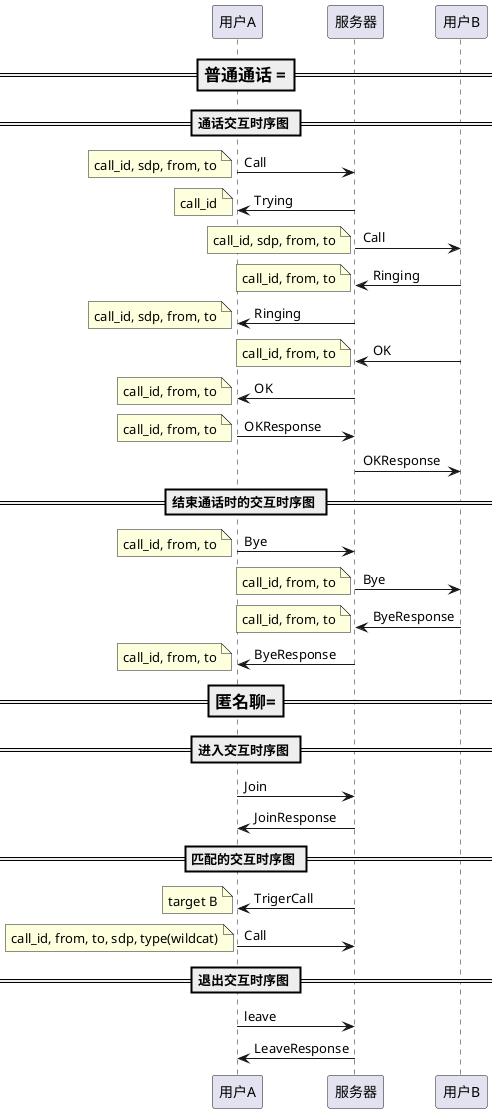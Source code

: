 @startuml
=== 普通通话 ===
== 通话交互时序图 ==
用户A -> 服务器: Call
note left
call_id, sdp, from, to
end note
服务器-> 用户A: Trying
note left
call_id
end note
服务器-> 用户B: Call
note left
call_id, sdp, from, to
end note
用户B->服务器: Ringing
note left
call_id, from, to
end note
服务器-> 用户A: Ringing
note left
call_id, sdp, from, to
end note
用户B -> 服务器: OK
note left
call_id, from, to
end note
服务器-> 用户A: OK
note left
call_id, from, to
end note
用户A -> 服务器: OKResponse
note left
call_id, from, to
end note
服务器-> 用户B: OKResponse
== 结束通话时的交互时序图 ==
用户A -> 服务器: Bye
note left
call_id, from, to
end note
服务器-> 用户B: Bye
note left
call_id, from, to
end note
用户B -> 服务器: ByeResponse
note left
call_id, from, to
end note
服务器-> 用户A: ByeResponse
note left
call_id, from, to
end note

=== 匿名聊===
== 进入交互时序图 ==
用户A -> 服务器: Join
服务器-> 用户A: JoinResponse
== 匹配的交互时序图 ==
服务器->用户A: TrigerCall
note left
target B
end note
用户A -> 服务器: Call
note left
call_id, from, to, sdp, type(wildcat)
end note
== 退出交互时序图 ==
用户A -> 服务器: leave
服务器-> 用户A: LeaveResponse
@enduml
